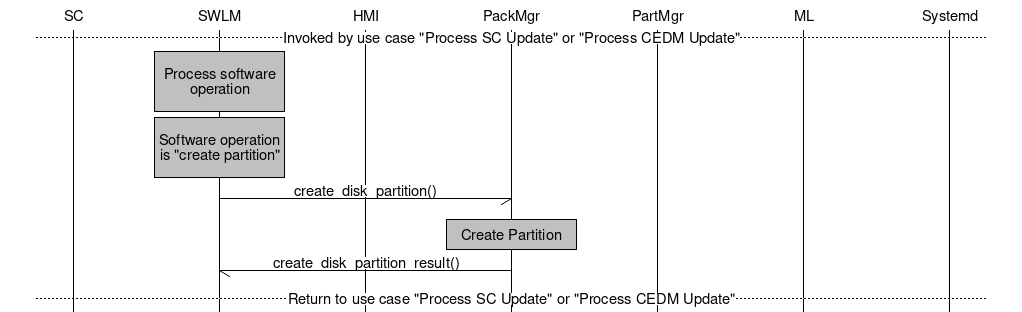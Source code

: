 #
#
# Sequence diagram description
#
# The sequence diagram description below is translated to
# a PNG image by mscgen (http://www.mcternan.me.uk/mscgen/)
# 
# Recompile updated diagrams to a png image with:
#  
#   mscgen -T png swm.msc
#

msc {
  width="1024";
  "SC",  "SWLM", "HMI", "PackMgr", "PartMgr", "ML", "Systemd";
  --- [ label="Invoked by use case \"Process SC Update\" or \"Process CEDM Update\""];
  "SWLM" box "SWLM" [ textbgcolour="silver", label = "\nProcess software operation\n" ];
  "SWLM" box "SWLM" [ textbgcolour="silver", label = "\nSoftware operation is \"create partition\"\n" ];
  "SWLM" -> "PackMgr" [ label = "create_disk_partition()" ];
  "PackMgr" box "PackMgr" [ textbgcolour="silver", label = "Create Partition" ];
  "PackMgr" -> "SWLM" [ label = "create_disk_partition_result()" ];
  --- [ label = "Return to use case \"Process SC Update\" or \"Process CEDM Update\""];
}
